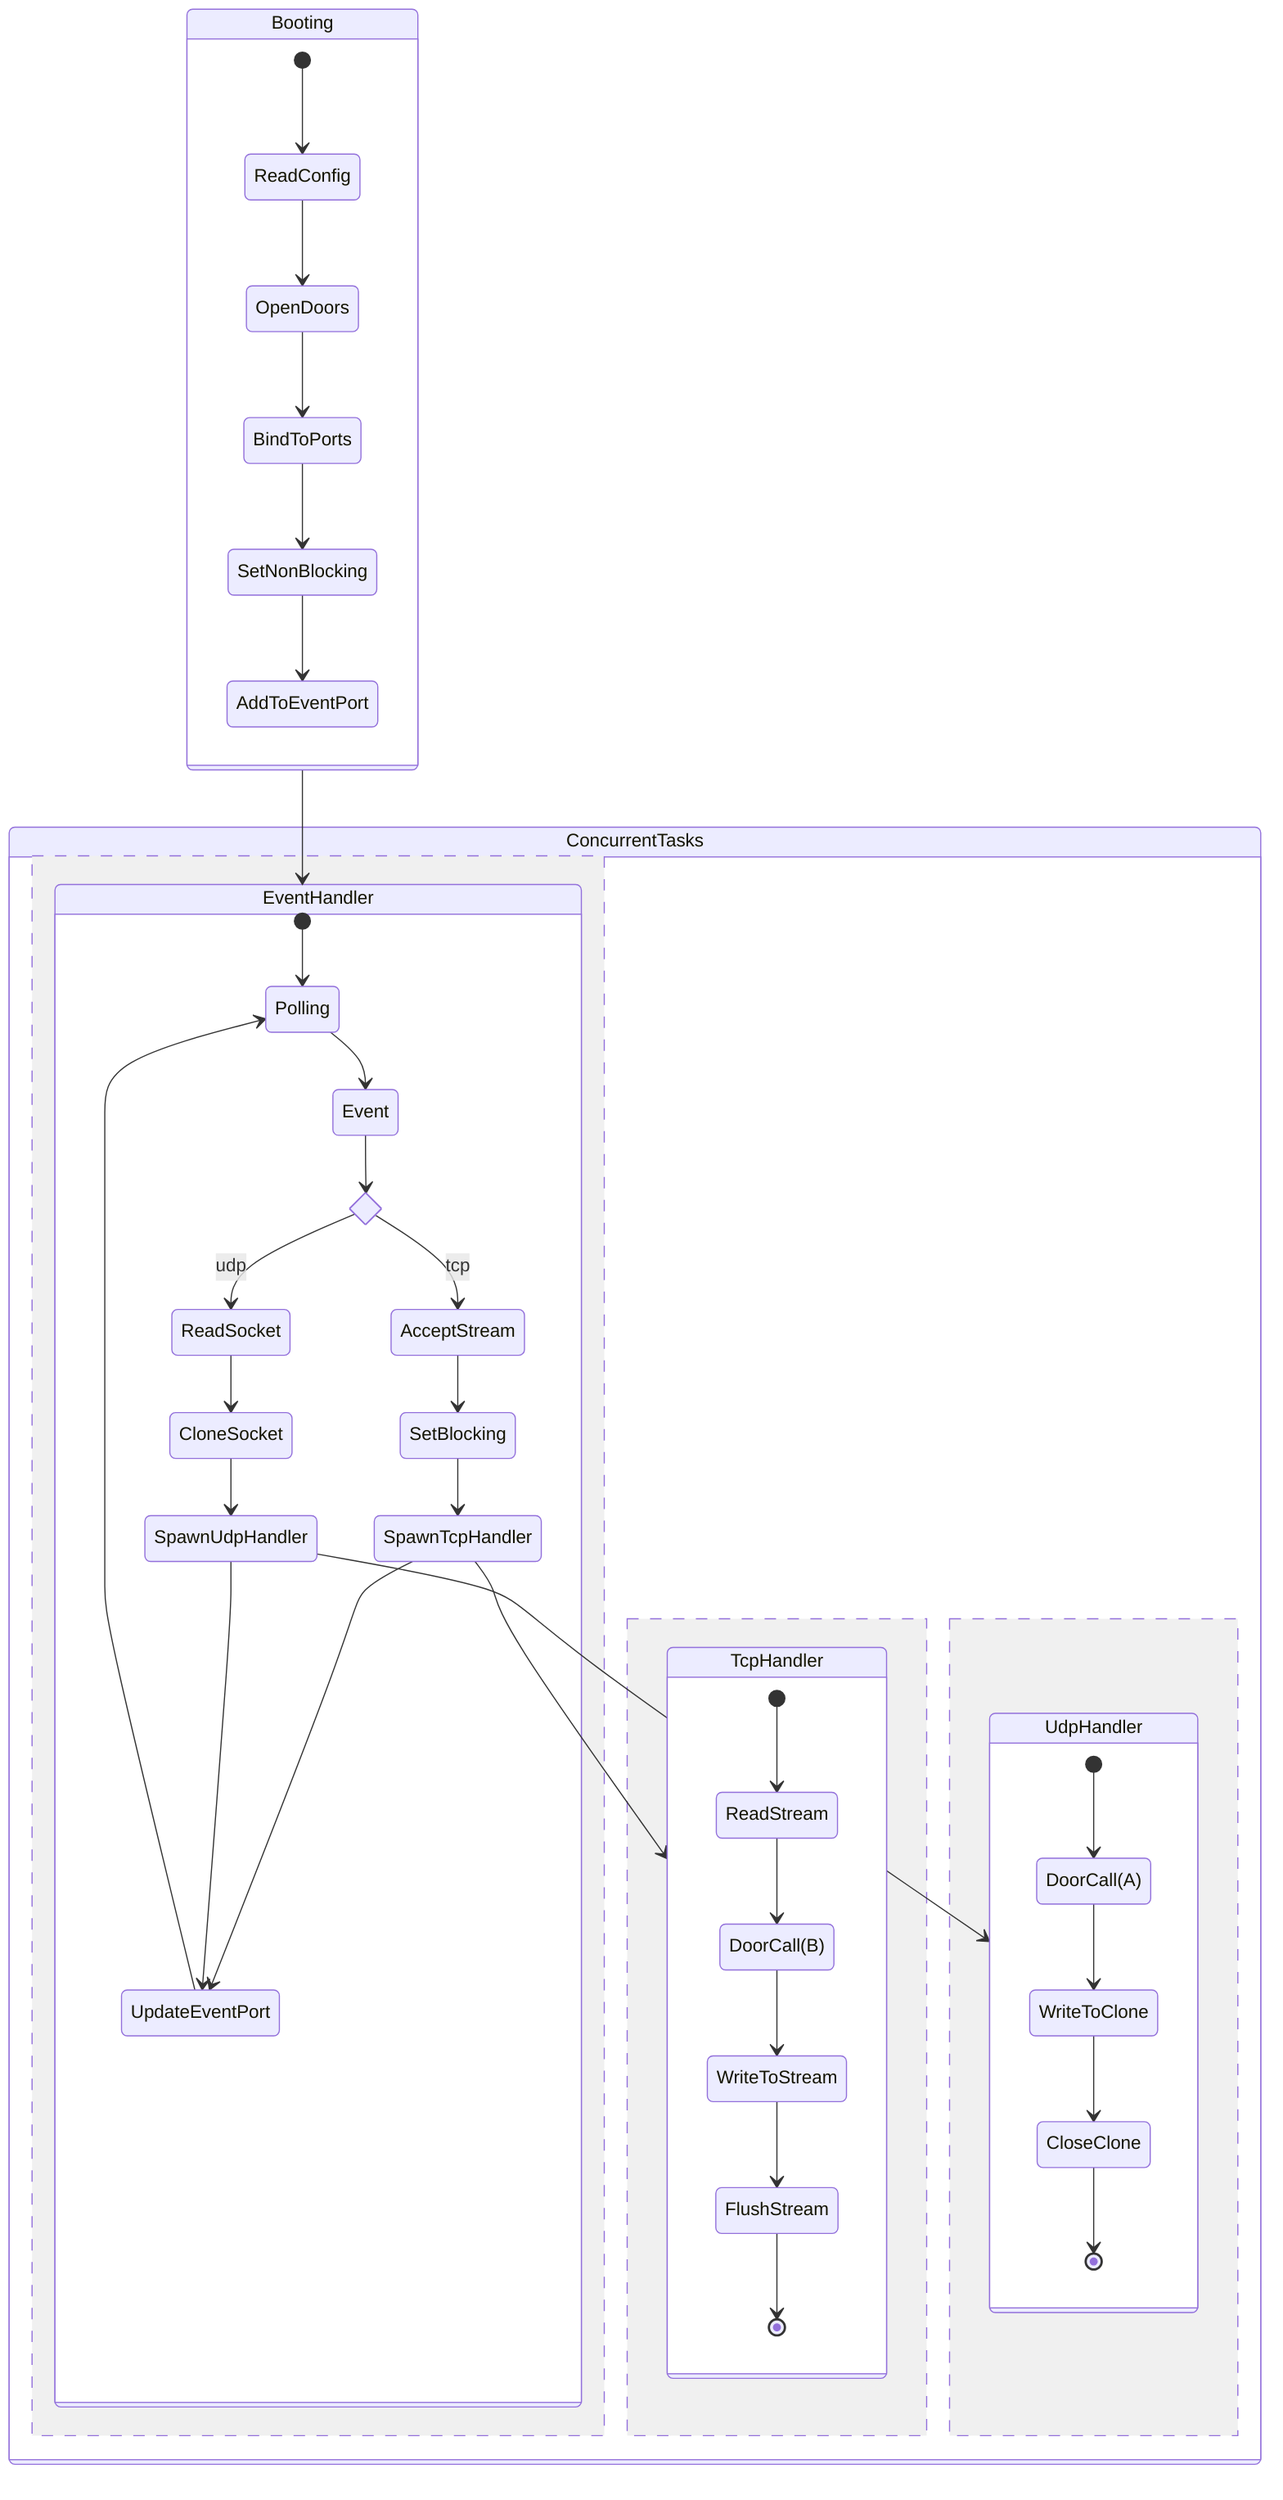 %% This Source Code Form is subject to the terms of the Mozilla Public
%% License, v. 2.0. If a copy of the MPL was not distributed with this
%% file, You can obtain one at https://mozilla.org/MPL/2.0/.
%%
%% Copyright 2021 Robert D. French

stateDiagram-v2
    state Booting {
        [*] --> ReadConfig
        ReadConfig --> OpenDoors
        OpenDoors --> BindToPorts
        BindToPorts --> SetNonBlocking
        SetNonBlocking --> AddToEventPort
    }
    state ConcurrentTasks {
        state EventHandler {
            [*] --> Polling
            Polling --> Event
            state protocol <<choice>>
            Event --> protocol
            protocol --> ReadSocket: udp
            protocol --> AcceptStream: tcp
            AcceptStream --> SetBlocking
            SetBlocking --> SpawnTcpHandler
            SpawnTcpHandler --> UpdateEventPort
            SpawnTcpHandler --> TcpHandler
            ReadSocket --> CloneSocket
            CloneSocket --> SpawnUdpHandler
            SpawnUdpHandler --> UpdateEventPort
            SpawnUdpHandler --> UdpHandler
            UpdateEventPort --> Polling
        }
        --
        state UdpHandler {
            [*] --> DoorCall(A)
            DoorCall(A) --> WriteToClone
            WriteToClone --> CloseClone
            CloseClone --> [*]
        }
        --
        state TcpHandler {
            [*] --> ReadStream
            ReadStream --> DoorCall(B)
            DoorCall(B) --> WriteToStream
            WriteToStream --> FlushStream
            FlushStream --> [*]
        }
    }
    Booting --> EventHandler
